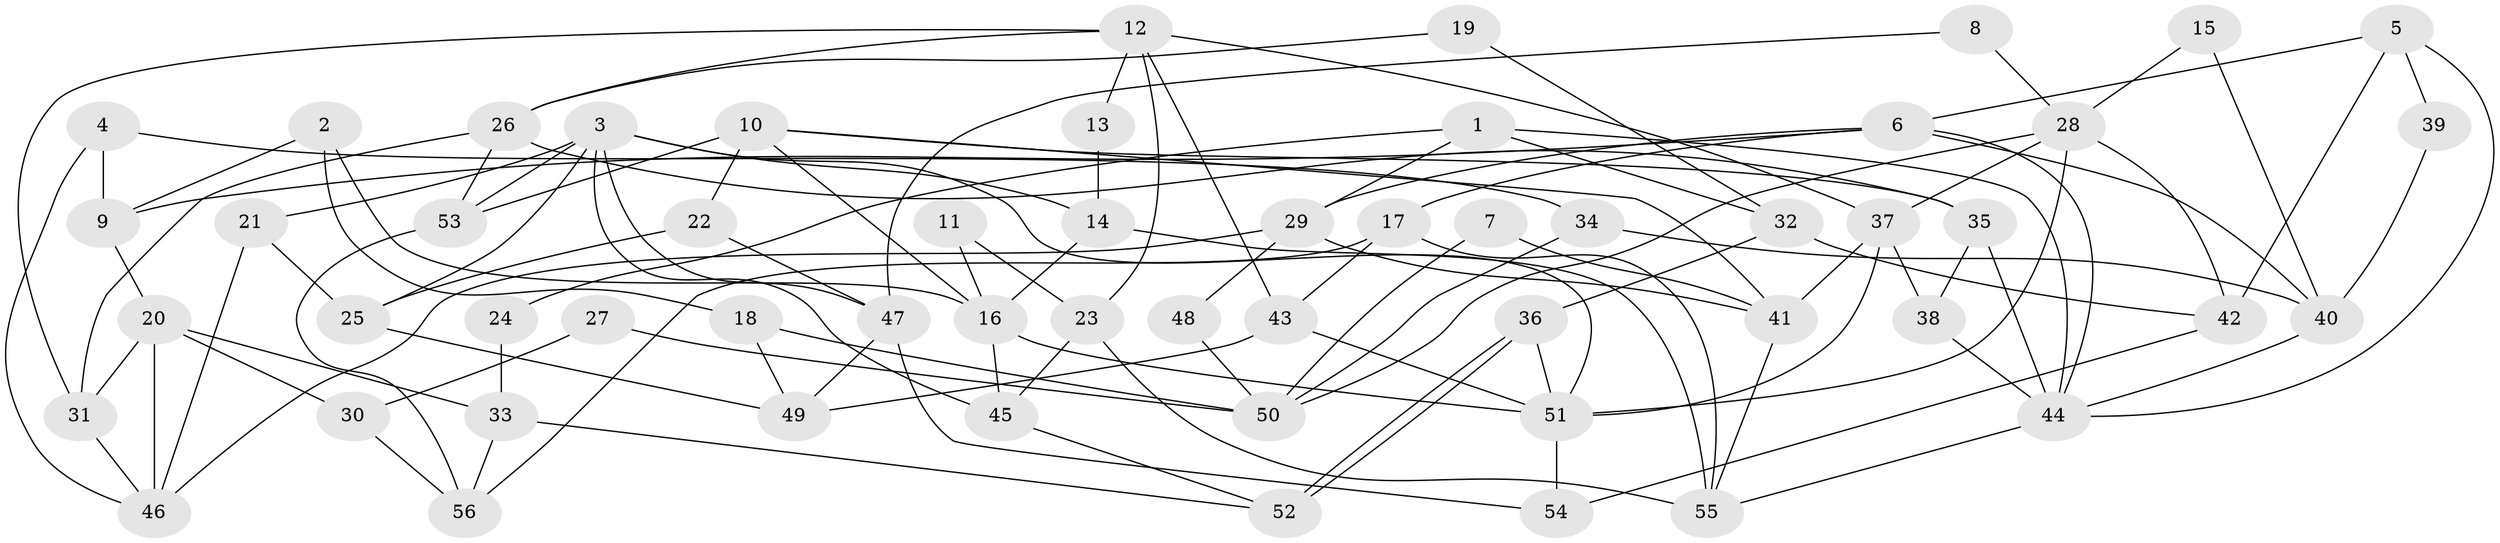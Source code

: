 // Generated by graph-tools (version 1.1) at 2025/36/03/09/25 02:36:01]
// undirected, 56 vertices, 112 edges
graph export_dot {
graph [start="1"]
  node [color=gray90,style=filled];
  1;
  2;
  3;
  4;
  5;
  6;
  7;
  8;
  9;
  10;
  11;
  12;
  13;
  14;
  15;
  16;
  17;
  18;
  19;
  20;
  21;
  22;
  23;
  24;
  25;
  26;
  27;
  28;
  29;
  30;
  31;
  32;
  33;
  34;
  35;
  36;
  37;
  38;
  39;
  40;
  41;
  42;
  43;
  44;
  45;
  46;
  47;
  48;
  49;
  50;
  51;
  52;
  53;
  54;
  55;
  56;
  1 -- 29;
  1 -- 44;
  1 -- 24;
  1 -- 32;
  2 -- 9;
  2 -- 16;
  2 -- 18;
  3 -- 14;
  3 -- 51;
  3 -- 21;
  3 -- 25;
  3 -- 45;
  3 -- 47;
  3 -- 53;
  4 -- 9;
  4 -- 46;
  4 -- 34;
  5 -- 44;
  5 -- 42;
  5 -- 6;
  5 -- 39;
  6 -- 17;
  6 -- 9;
  6 -- 29;
  6 -- 40;
  6 -- 44;
  7 -- 50;
  7 -- 41;
  8 -- 28;
  8 -- 47;
  9 -- 20;
  10 -- 53;
  10 -- 35;
  10 -- 16;
  10 -- 22;
  10 -- 41;
  11 -- 16;
  11 -- 23;
  12 -- 26;
  12 -- 43;
  12 -- 13;
  12 -- 23;
  12 -- 31;
  12 -- 37;
  13 -- 14;
  14 -- 16;
  14 -- 55;
  15 -- 28;
  15 -- 40;
  16 -- 45;
  16 -- 51;
  17 -- 55;
  17 -- 43;
  17 -- 56;
  18 -- 50;
  18 -- 49;
  19 -- 26;
  19 -- 32;
  20 -- 31;
  20 -- 46;
  20 -- 30;
  20 -- 33;
  21 -- 25;
  21 -- 46;
  22 -- 47;
  22 -- 25;
  23 -- 55;
  23 -- 45;
  24 -- 33;
  25 -- 49;
  26 -- 53;
  26 -- 31;
  26 -- 35;
  27 -- 30;
  27 -- 50;
  28 -- 51;
  28 -- 37;
  28 -- 42;
  28 -- 50;
  29 -- 41;
  29 -- 46;
  29 -- 48;
  30 -- 56;
  31 -- 46;
  32 -- 36;
  32 -- 42;
  33 -- 52;
  33 -- 56;
  34 -- 40;
  34 -- 50;
  35 -- 44;
  35 -- 38;
  36 -- 51;
  36 -- 52;
  36 -- 52;
  37 -- 51;
  37 -- 38;
  37 -- 41;
  38 -- 44;
  39 -- 40;
  40 -- 44;
  41 -- 55;
  42 -- 54;
  43 -- 51;
  43 -- 49;
  44 -- 55;
  45 -- 52;
  47 -- 49;
  47 -- 54;
  48 -- 50;
  51 -- 54;
  53 -- 56;
}
